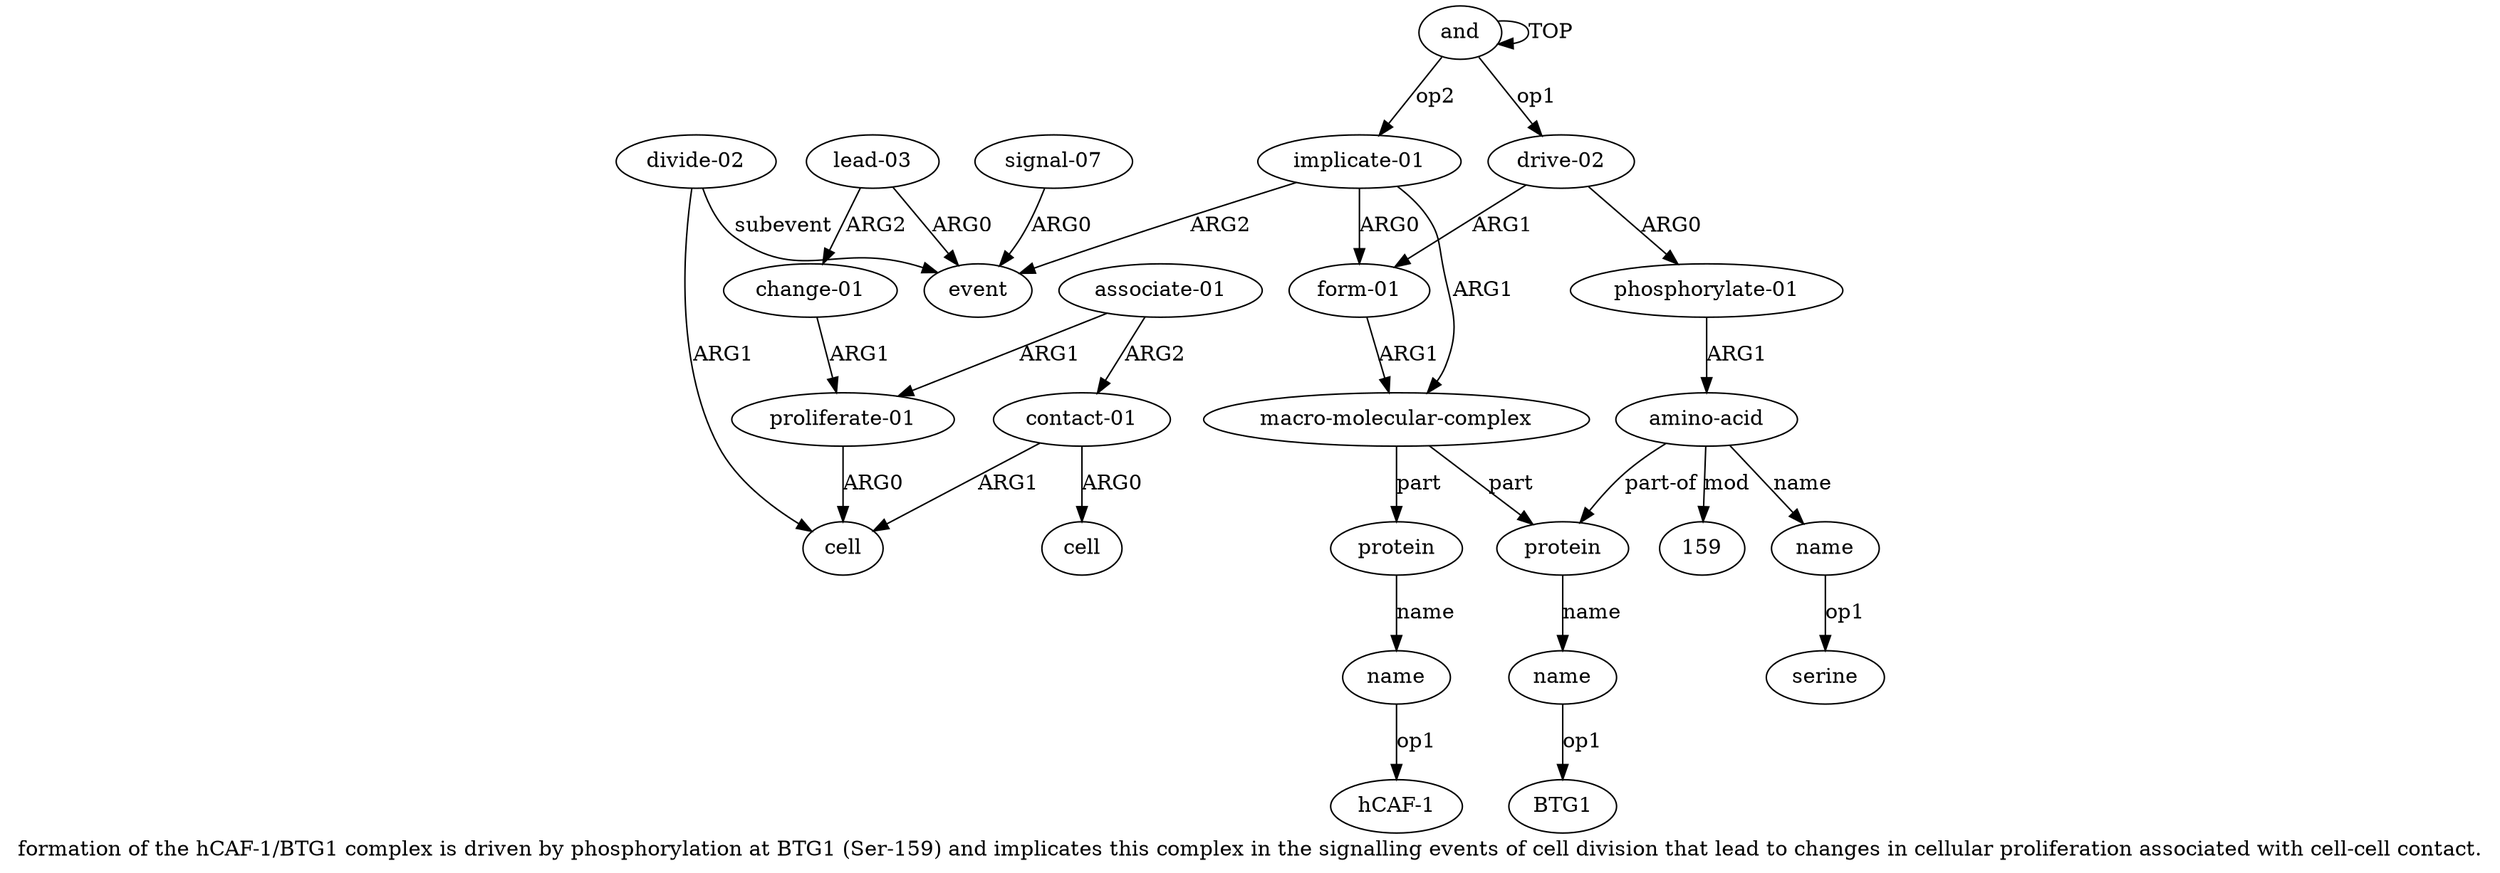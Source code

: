digraph  {
	graph [label="formation of the hCAF-1/BTG1 complex is driven by phosphorylation at BTG1 (Ser-159) and implicates this complex in the signalling \
events of cell division that lead to changes in cellular proliferation associated with cell-cell contact."];
	node [label="\N"];
	a20	 [color=black,
		gold_ind=20,
		gold_label="contact-01",
		label="contact-01",
		test_ind=20,
		test_label="contact-01"];
	a21	 [color=black,
		gold_ind=21,
		gold_label=cell,
		label=cell,
		test_ind=21,
		test_label=cell];
	a20 -> a21 [key=0,
	color=black,
	gold_label=ARG0,
	label=ARG0,
	test_label=ARG0];
a15 [color=black,
	gold_ind=15,
	gold_label=cell,
	label=cell,
	test_ind=15,
	test_label=cell];
a20 -> a15 [key=0,
color=black,
gold_label=ARG1,
label=ARG1,
test_label=ARG1];
"a10 BTG1" [color=black,
gold_ind=-1,
gold_label=BTG1,
label=BTG1,
test_ind=-1,
test_label=BTG1];
"a3 159" [color=black,
gold_ind=-1,
gold_label=159,
label=159,
test_ind=-1,
test_label=159];
a14 [color=black,
gold_ind=14,
gold_label="divide-02",
label="divide-02",
test_ind=14,
test_label="divide-02"];
a14 -> a15 [key=0,
color=black,
gold_label=ARG1,
label=ARG1,
test_label=ARG1];
a12 [color=black,
gold_ind=12,
gold_label=event,
label=event,
test_ind=12,
test_label=event];
a14 -> a12 [key=0,
color=black,
gold_label=subevent,
label=subevent,
test_label=subevent];
a17 [color=black,
gold_ind=17,
gold_label="change-01",
label="change-01",
test_ind=17,
test_label="change-01"];
a18 [color=black,
gold_ind=18,
gold_label="proliferate-01",
label="proliferate-01",
test_ind=18,
test_label="proliferate-01"];
a17 -> a18 [key=0,
color=black,
gold_label=ARG1,
label=ARG1,
test_label=ARG1];
a16 [color=black,
gold_ind=16,
gold_label="lead-03",
label="lead-03",
test_ind=16,
test_label="lead-03"];
a16 -> a17 [key=0,
color=black,
gold_label=ARG2,
label=ARG2,
test_label=ARG2];
a16 -> a12 [key=0,
color=black,
gold_label=ARG0,
label=ARG0,
test_label=ARG0];
a11 [color=black,
gold_ind=11,
gold_label="implicate-01",
label="implicate-01",
test_ind=11,
test_label="implicate-01"];
a11 -> a12 [key=0,
color=black,
gold_label=ARG2,
label=ARG2,
test_label=ARG2];
a5 [color=black,
gold_ind=5,
gold_label="form-01",
label="form-01",
test_ind=5,
test_label="form-01"];
a11 -> a5 [key=0,
color=black,
gold_label=ARG0,
label=ARG0,
test_label=ARG0];
a6 [color=black,
gold_ind=6,
gold_label="macro-molecular-complex",
label="macro-molecular-complex",
test_ind=6,
test_label="macro-molecular-complex"];
a11 -> a6 [key=0,
color=black,
gold_label=ARG1,
label=ARG1,
test_label=ARG1];
a10 [color=black,
gold_ind=10,
gold_label=name,
label=name,
test_ind=10,
test_label=name];
a10 -> "a10 BTG1" [key=0,
color=black,
gold_label=op1,
label=op1,
test_label=op1];
a13 [color=black,
gold_ind=13,
gold_label="signal-07",
label="signal-07",
test_ind=13,
test_label="signal-07"];
a13 -> a12 [key=0,
color=black,
gold_label=ARG0,
label=ARG0,
test_label=ARG0];
a19 [color=black,
gold_ind=19,
gold_label="associate-01",
label="associate-01",
test_ind=19,
test_label="associate-01"];
a19 -> a20 [key=0,
color=black,
gold_label=ARG2,
label=ARG2,
test_label=ARG2];
a19 -> a18 [key=0,
color=black,
gold_label=ARG1,
label=ARG1,
test_label=ARG1];
a18 -> a15 [key=0,
color=black,
gold_label=ARG0,
label=ARG0,
test_label=ARG0];
a1 [color=black,
gold_ind=1,
gold_label="drive-02",
label="drive-02",
test_ind=1,
test_label="drive-02"];
a2 [color=black,
gold_ind=2,
gold_label="phosphorylate-01",
label="phosphorylate-01",
test_ind=2,
test_label="phosphorylate-01"];
a1 -> a2 [key=0,
color=black,
gold_label=ARG0,
label=ARG0,
test_label=ARG0];
a1 -> a5 [key=0,
color=black,
gold_label=ARG1,
label=ARG1,
test_label=ARG1];
a0 [color=black,
gold_ind=0,
gold_label=and,
label=and,
test_ind=0,
test_label=and];
a0 -> a11 [key=0,
color=black,
gold_label=op2,
label=op2,
test_label=op2];
a0 -> a1 [key=0,
color=black,
gold_label=op1,
label=op1,
test_label=op1];
a0 -> a0 [key=0,
color=black,
gold_label=TOP,
label=TOP,
test_label=TOP];
a3 [color=black,
gold_ind=3,
gold_label="amino-acid",
label="amino-acid",
test_ind=3,
test_label="amino-acid"];
a3 -> "a3 159" [key=0,
color=black,
gold_label=mod,
label=mod,
test_label=mod];
a4 [color=black,
gold_ind=4,
gold_label=name,
label=name,
test_ind=4,
test_label=name];
a3 -> a4 [key=0,
color=black,
gold_label=name,
label=name,
test_label=name];
a9 [color=black,
gold_ind=9,
gold_label=protein,
label=protein,
test_ind=9,
test_label=protein];
a3 -> a9 [key=0,
color=black,
gold_label="part-of",
label="part-of",
test_label="part-of"];
a2 -> a3 [key=0,
color=black,
gold_label=ARG1,
label=ARG1,
test_label=ARG1];
a5 -> a6 [key=0,
color=black,
gold_label=ARG1,
label=ARG1,
test_label=ARG1];
"a4 serine" [color=black,
gold_ind=-1,
gold_label=serine,
label=serine,
test_ind=-1,
test_label=serine];
a4 -> "a4 serine" [key=0,
color=black,
gold_label=op1,
label=op1,
test_label=op1];
a7 [color=black,
gold_ind=7,
gold_label=protein,
label=protein,
test_ind=7,
test_label=protein];
a8 [color=black,
gold_ind=8,
gold_label=name,
label=name,
test_ind=8,
test_label=name];
a7 -> a8 [key=0,
color=black,
gold_label=name,
label=name,
test_label=name];
a6 -> a7 [key=0,
color=black,
gold_label=part,
label=part,
test_label=part];
a6 -> a9 [key=0,
color=black,
gold_label=part,
label=part,
test_label=part];
a9 -> a10 [key=0,
color=black,
gold_label=name,
label=name,
test_label=name];
"a8 hCAF-1" [color=black,
gold_ind=-1,
gold_label="hCAF-1",
label="hCAF-1",
test_ind=-1,
test_label="hCAF-1"];
a8 -> "a8 hCAF-1" [key=0,
color=black,
gold_label=op1,
label=op1,
test_label=op1];
}
